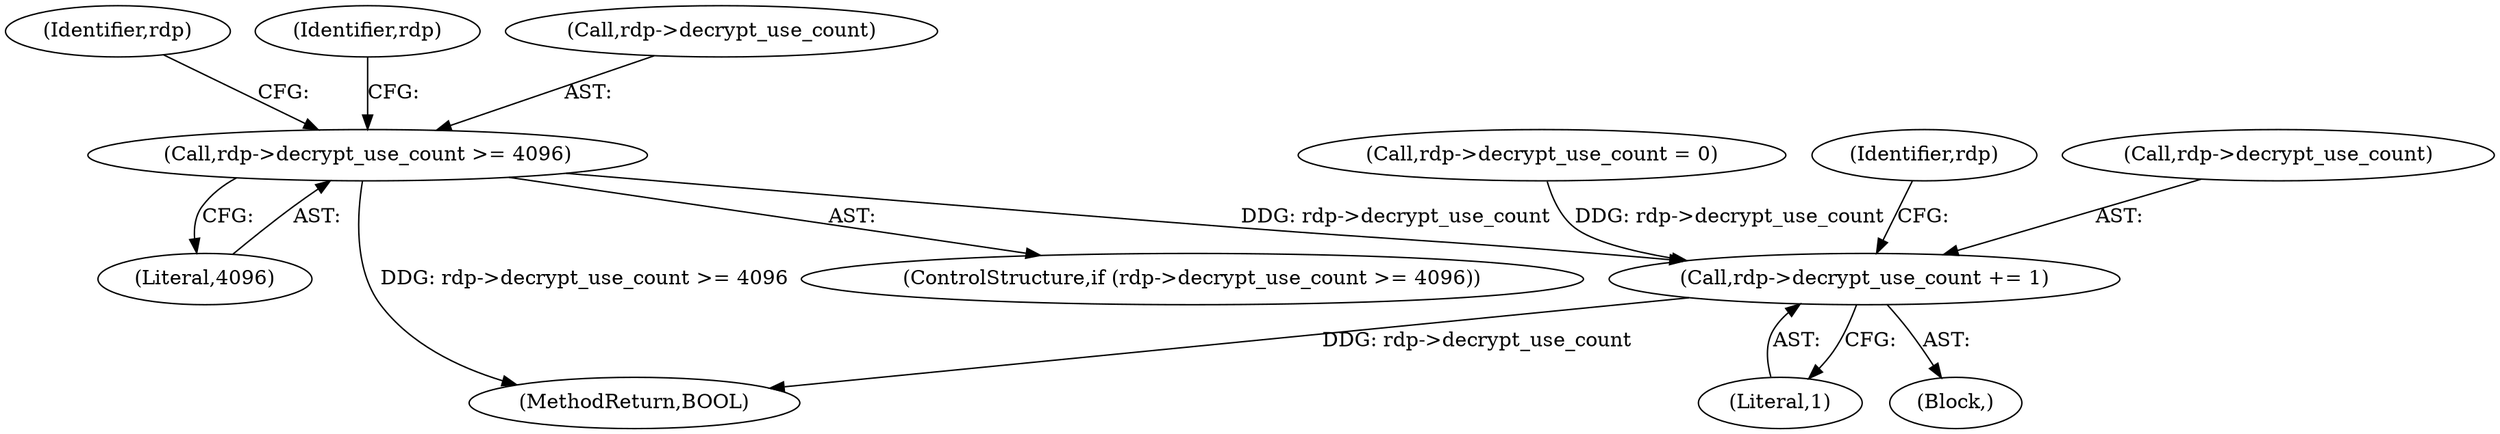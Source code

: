 digraph "0_FreeRDP_7d58aac24fe20ffaad7bd9b40c9ddf457c1b06e7_0@API" {
"1000114" [label="(Call,rdp->decrypt_use_count >= 4096)"];
"1000157" [label="(Call,rdp->decrypt_use_count += 1)"];
"1000104" [label="(Block,)"];
"1000118" [label="(Literal,4096)"];
"1000145" [label="(Call,rdp->decrypt_use_count = 0)"];
"1000157" [label="(Call,rdp->decrypt_use_count += 1)"];
"1000164" [label="(Identifier,rdp)"];
"1000158" [label="(Call,rdp->decrypt_use_count)"];
"1000122" [label="(Identifier,rdp)"];
"1000168" [label="(MethodReturn,BOOL)"];
"1000113" [label="(ControlStructure,if (rdp->decrypt_use_count >= 4096))"];
"1000161" [label="(Literal,1)"];
"1000152" [label="(Identifier,rdp)"];
"1000115" [label="(Call,rdp->decrypt_use_count)"];
"1000114" [label="(Call,rdp->decrypt_use_count >= 4096)"];
"1000114" -> "1000113"  [label="AST: "];
"1000114" -> "1000118"  [label="CFG: "];
"1000115" -> "1000114"  [label="AST: "];
"1000118" -> "1000114"  [label="AST: "];
"1000122" -> "1000114"  [label="CFG: "];
"1000152" -> "1000114"  [label="CFG: "];
"1000114" -> "1000168"  [label="DDG: rdp->decrypt_use_count >= 4096"];
"1000114" -> "1000157"  [label="DDG: rdp->decrypt_use_count"];
"1000157" -> "1000104"  [label="AST: "];
"1000157" -> "1000161"  [label="CFG: "];
"1000158" -> "1000157"  [label="AST: "];
"1000161" -> "1000157"  [label="AST: "];
"1000164" -> "1000157"  [label="CFG: "];
"1000157" -> "1000168"  [label="DDG: rdp->decrypt_use_count"];
"1000145" -> "1000157"  [label="DDG: rdp->decrypt_use_count"];
}
